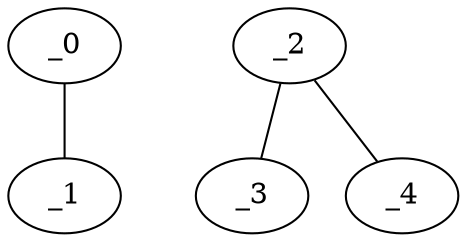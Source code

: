 graph TP1_0102 {
	_0	 [x="0.548905",
		y="2.84497"];
	_1	 [x="2.41754",
		y="2.86085"];
	_0 -- _1;
	_2	 [x="1.5",
		y="0.75"];
	_3	 [x="1.44079",
		y="2.91051"];
	_2 -- _3;
	_4	 [x="1.31826",
		y="1.67063"];
	_2 -- _4;
}
